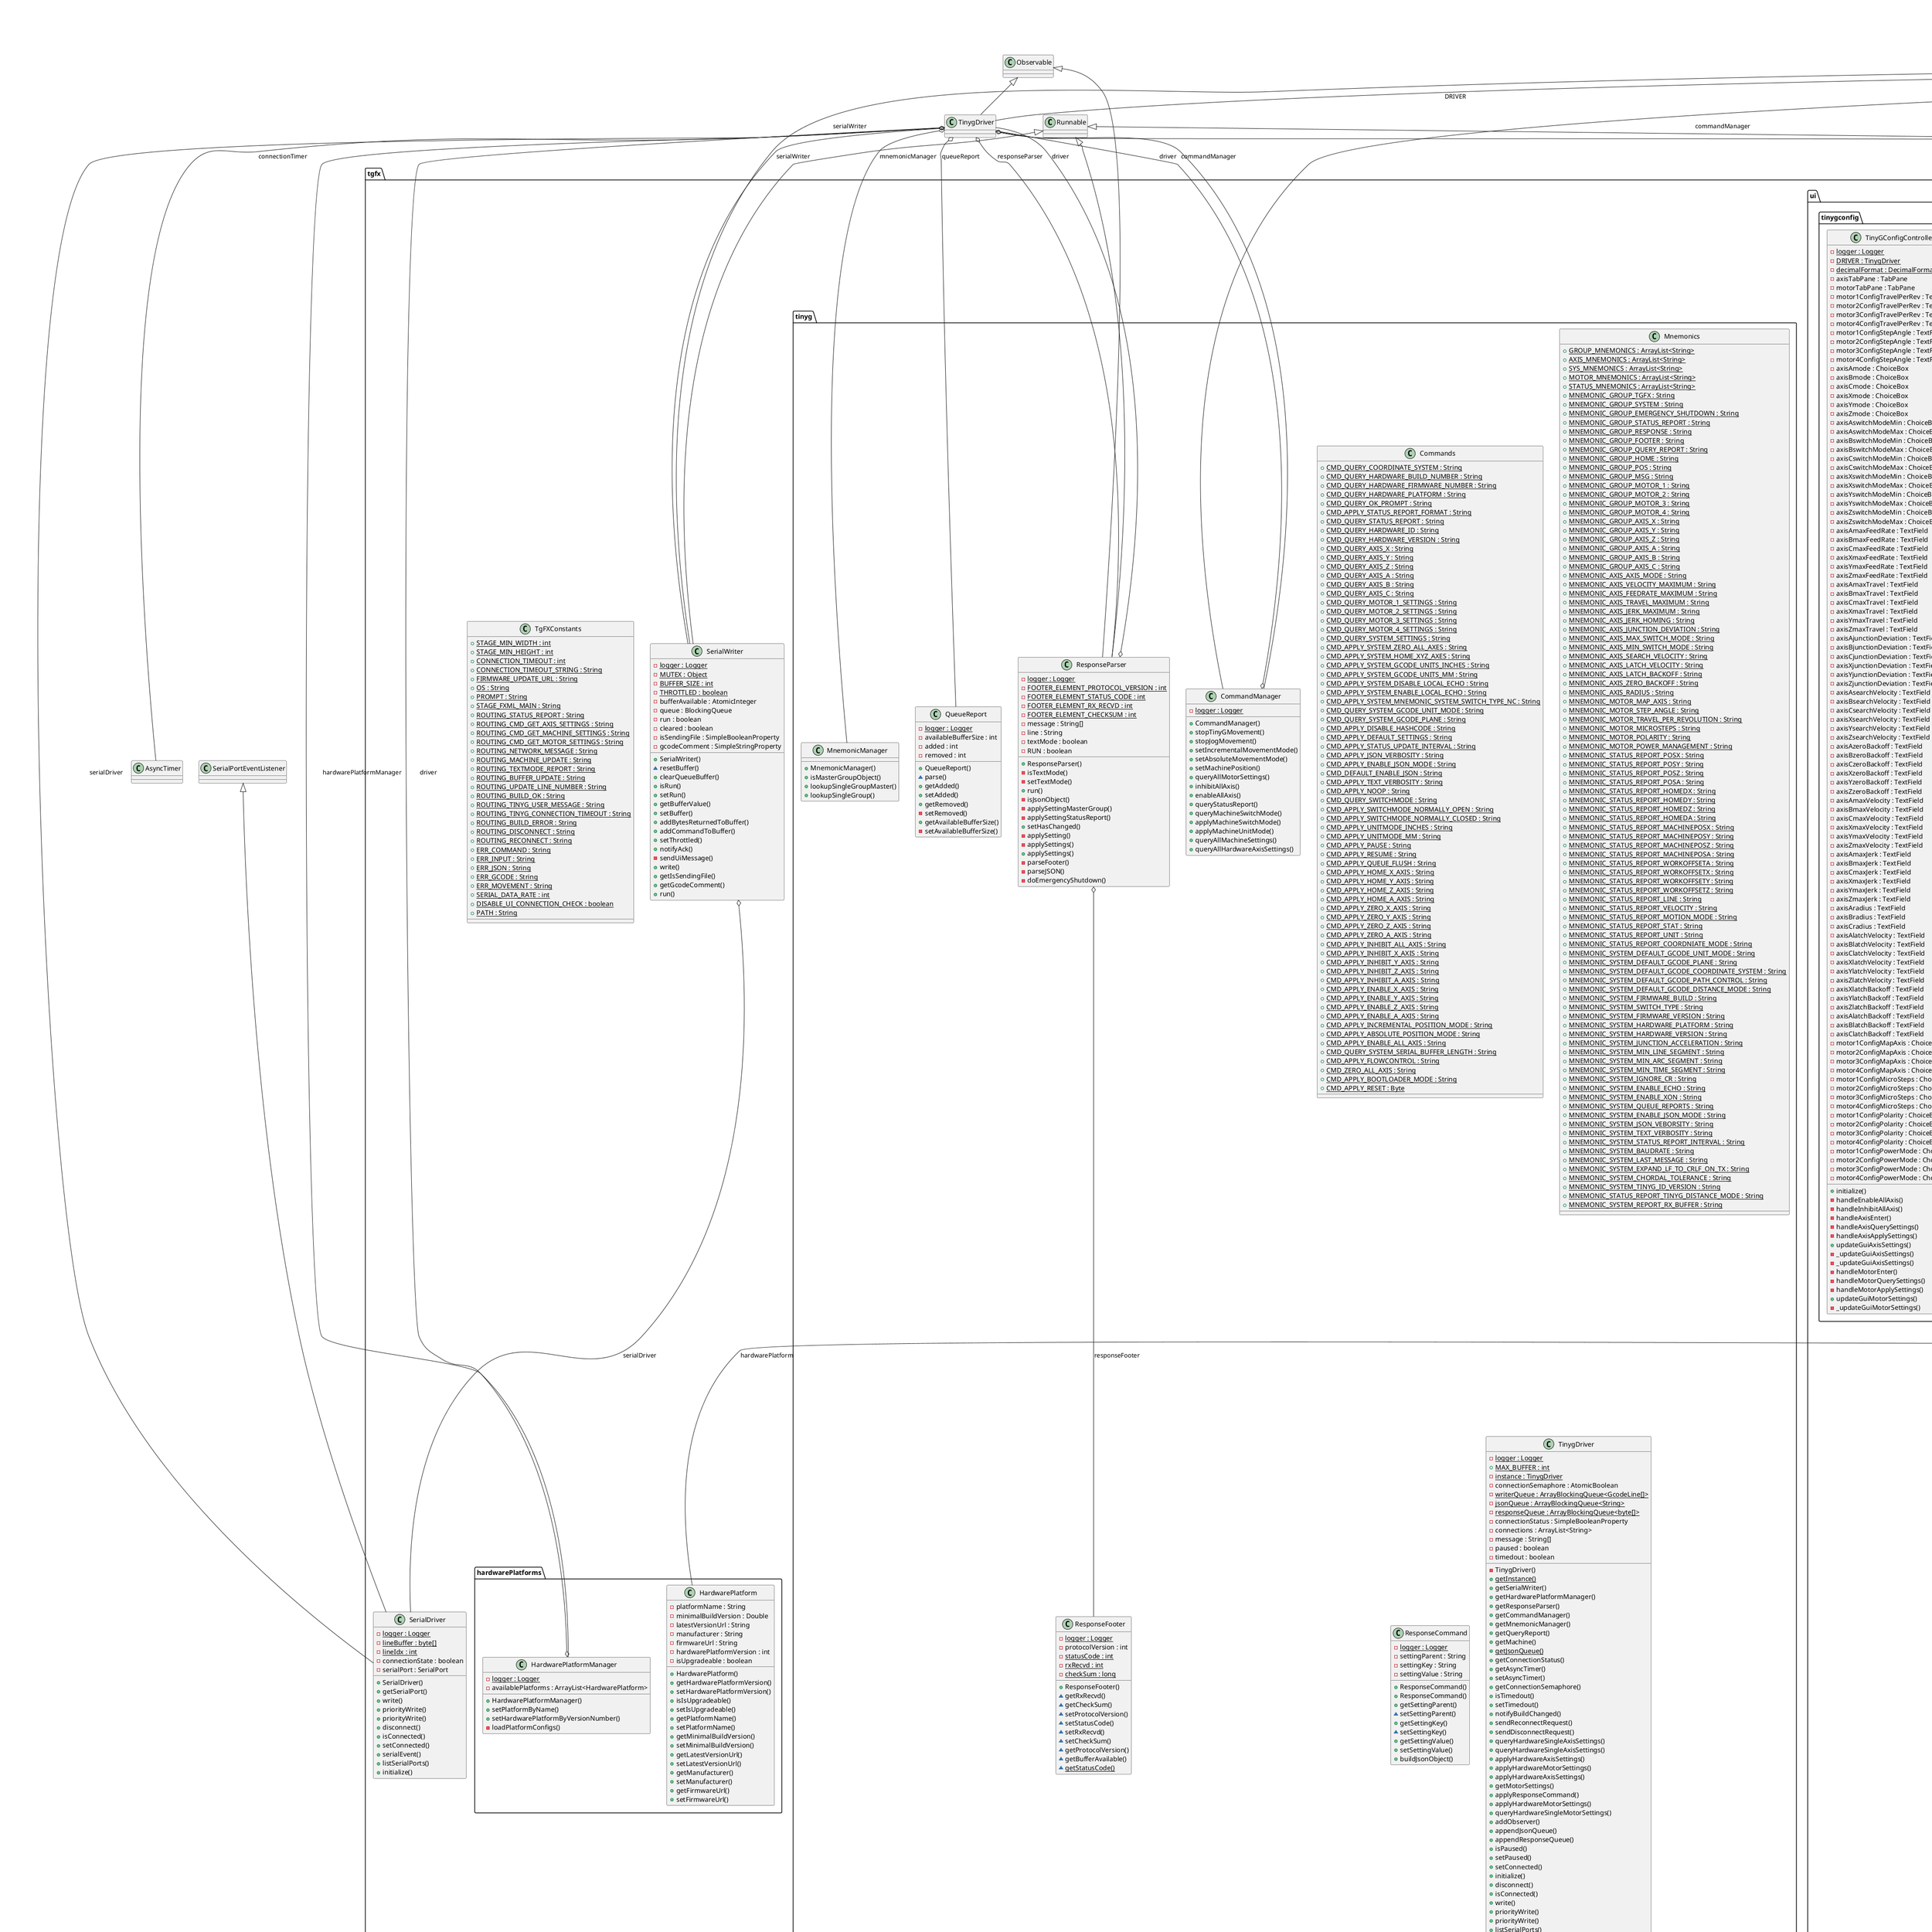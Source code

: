 @startuml

'hide members
'hide methods



'-------------------
' TGFX
'-------------------

  package tgfx {
    class MainController {
        {static} - logger : Logger
        {static} - DRIVER : TinygDriver
        {static} - MACHINE : Machine
        {static} - STRING_CONVERTER : StringConverter<Number>
        {static} - consoleText : StringProperty
        - connectionTimer : QueueUsingTimer<String>
        - delayValue : int
        - oldLineNumber : int
        - buildChecked : boolean
        - topTabPane : TabPane
        - serialPorts : ChoiceBox<String>
        - connectBtn : Button
        - consoleVBox : VBox
        ~ console : TextArea
        ~ input : TextField
        - srMomo : Label
        - srState : Label
        - srBuild : Label
        - srBuffer : Label
        - srGcodeLine : Label
        - srVer : Label
        - srUnits : Label
        - srCoord : Label
        - handleRescanSerial()
        - handleConnect()
        - gcodeProgramClicks()
        - handleGuiRefresh()
        - handleKeyPress()
        + addToQueue()
        + initialize()
        + update()
        {static} + postConsoleMessage()
        - doTinyGUserMessage()
        - doConnect()
        - doStatusReport()
        - doBuildOK()
        - doBuildError()
        - doTinyGConnectionTimeout()
        - rescanSerial()
        - onConnectActions()
        - onConnectActionsTwo()
        - onDisconnectActions()
        - startSerialWriterThread()
        - startResponseParserThread()
    }
  }


  package tgfx {
    class SerialDriver {
        {static} - logger : Logger
        {static} - lineBuffer : byte[]
        {static} - lineIdx : int
        - connectionState : boolean
        - serialPort : SerialPort
        + SerialDriver()
        + getSerialPort()
        + write()
        + priorityWrite()
        + priorityWrite()
        + disconnect()
        + isConnected()
        + setConnected()
        + serialEvent()
        + listSerialPorts()
        + initialize()
    }
  }


  package tgfx {
    class SerialWriter {
        {static} - logger : Logger
        {static} - MUTEX : Object
        {static} - BUFFER_SIZE : int
        {static} - THROTTLED : boolean
        - bufferAvailable : AtomicInteger
        - queue : BlockingQueue
        - run : boolean
        - cleared : boolean
        - isSendingFile : SimpleBooleanProperty
        - gcodeComment : SimpleStringProperty
        + SerialWriter()
        ~ resetBuffer()
        + clearQueueBuffer()
        + isRun()
        + setRun()
        + getBufferValue()
        + setBuffer()
        + addBytesReturnedToBuffer()
        + addCommandToBuffer()
        + setThrottled()
        + notifyAck()
        - sendUiMessage()
        + write()
        + getIsSendingFile()
        + getGcodeComment()
        + run()
    }
  }


  package tgfx {
    class TgFX {
        {static} - logger : Logger
        + start()
        {static} + main()
    }
  }


  package tgfx {
    class TgFXConstants {
        {static} + STAGE_MIN_WIDTH : int
        {static} + STAGE_MIN_HEIGHT : int
        {static} + CONNECTION_TIMEOUT : int
        {static} + CONNECTION_TIMEOUT_STRING : String
        {static} + FIRMWARE_UPDATE_URL : String
        {static} + OS : String
        {static} + PROMPT : String
        {static} + STAGE_FXML_MAIN : String
        {static} + ROUTING_STATUS_REPORT : String
        {static} + ROUTING_CMD_GET_AXIS_SETTINGS : String
        {static} + ROUTING_CMD_GET_MACHINE_SETTINGS : String
        {static} + ROUTING_CMD_GET_MOTOR_SETTINGS : String
        {static} + ROUTING_NETWORK_MESSAGE : String
        {static} + ROUTING_MACHINE_UPDATE : String
        {static} + ROUTING_TEXTMODE_REPORT : String
        {static} + ROUTING_BUFFER_UPDATE : String
        {static} + ROUTING_UPDATE_LINE_NUMBER : String
        {static} + ROUTING_BUILD_OK : String
        {static} + ROUTING_TINYG_USER_MESSAGE : String
        {static} + ROUTING_TINYG_CONNECTION_TIMEOUT : String
        {static} + ROUTING_BUILD_ERROR : String
        {static} + ROUTING_DISCONNECT : String
        {static} + ROUTING_RECONNECT : String
        {static} + ERR_COMMAND : String
        {static} + ERR_INPUT : String
        {static} + ERR_JSON : String
        {static} + ERR_GCODE : String
        {static} + ERR_MOVEMENT : String
        {static} + SERIAL_DATA_RATE : int
        {static} + DISABLE_UI_CONNECTION_CHECK : boolean
        {static} + PATH : String
    }
  }


  MainController -up-|> Initializable
  MainController -up-|> Observer
  MainController -up-|> QueuedTimerable
  MainController -up-|> Stage
  MainController o-- GcodeHistory : commandHistory
  MainController o-- GcodeTabController : gcodeTabController
  MainController o-- TinyGConfigController : tinygConfigTabController
  MainController o-- MachineSettingsController : machineSettingsTabController
  ResizableProperty -up-|> SimpleBooleanProperty
  Listener -up-|> InvalidationListener
  TKBoundsConfigurator -up-|> TKPulseListener
  SceneModel -up-|> ReadOnlyObjectWrapper
  ReadOnlyPropertyImpl -up-|> ReadOnlyObjectPropertyBase
  Listener -up-|> InvalidationListener
  SerialDriver -up-|> SerialPortEventListener
  SerialWriter -up-|> Runnable
  SerialWriter o-- SerialDriver : serialDriver
  TgFX -up-|> Application


'-------------------
' Hardware Platforms
'-------------------

  package tgfx {
    package tgfx.hardwarePlatforms {
      class HardwarePlatform {
          - platformName : String
          - minimalBuildVersion : Double
          - latestVersionUrl : String
          - manufacturer : String
          - firmwareUrl : String
          - hardwarePlatformVersion : int
          - isUpgradeable : boolean
          + HardwarePlatform()
          + getHardwarePlatformVersion()
          + setHardwarePlatformVersion()
          + isIsUpgradeable()
          + setIsUpgradeable()
          + getPlatformName()
          + setPlatformName()
          + getMinimalBuildVersion()
          + setMinimalBuildVersion()
          + getLatestVersionUrl()
          + setLatestVersionUrl()
          + getManufacturer()
          + setManufacturer()
          + getFirmwareUrl()
          + setFirmwareUrl()
      }
    }
  }


  package tgfx {
    package tgfx.hardwarePlatforms {
      class HardwarePlatformManager {
          {static} - logger : Logger
          - availablePlatforms : ArrayList<HardwarePlatform>
          + HardwarePlatformManager()
          + setPlatformByName()
          + setHardwarePlatformByVersionNumber()
          - loadPlatformConfigs()
      }
    }
  }


  HardwarePlatformManager o-- TinygDriver : driver


'-------------------
' RENDER
'-------------------

  package tgfx {
    package tgfx.render {
      class CNCMachinePane {
          {static} - logger : Logger
          {static} - DRIVER : TinygDriver
          {static} - MACHINE : Machine
          - cursorPoint : Circle
          - cncHeight : SimpleDoubleProperty
          - cncWidth : SimpleDoubleProperty
          - cursorVisibleBinding : BooleanExpression
          - df : DecimalFormat
          - gcodePane : StackPane
          - xPrevious : double
          - yPrevious : double
          - msgSent : boolean
          - magnification : double
          + CNCMachinePane()
          + getDraw2d()
          - getGcodePane()
          - hideOrShowCursor()
          - setFocusForJogging()
          - getNormalizedX()
          - getNormalizedY()
          + getNormalizedYasString()
          + getNormalizedXasString()
          - checkBoundsY()
          - checkBoundsX()
          + clearScreen()
          + drawLine()
          + zeroSystem()
          + resetDrawingCoords()
          - setupLayout()
          + autoScaleWorkTravelSpace()
          + getCncHeight()
          + cncHeightProperty()
          + getCncWidth()
          + cncWidthProperty()
          + getCursorVisibleBinding()
          + cursorVisibleBindingProperty()
      }
    }
  }


  package tgfx {
    package tgfx.render {
      class Draw2d {
          {static} - logger : Logger
          {static} ~ retPaint : Paint
          {static} ~ FAST : Paint
          {static} ~ TRAVERSE : Paint
          {static} - SLOWEST : Paint
          {static} - SLOW : Paint
          {static} - MEDIUM_SLOW : Paint
          {static} - MEDUIM : Paint
          {static} - FASTEST : Paint
          - MAX_MACHINE_VELOCITY : float
          {static} - stroke_weight : double
          {static} - magnification : double
          {static} - magZoomIncrement : double
          {static} - strokeIncrement : double
          {static} - firstDraw : boolean
          + Draw2d()
          + isFirstDraw()
          + setFirstDraw()
          + getMagnification()
          + setMagnification()
          - calculateStroke()
          + incrementSetStrokeWeight()
          + decrementSetStrokeWeight()
          + getStrokeWeight()
          + getLineColorFromVelocity()
      }
    }
  }


  CNCMachinePane -up-|> Pane
  CNCMachinePane o-- Draw2d : draw2d
  ShapeProperty -up-|> Runnable
  ShapeProperty -up-|> StyleableObjectProperty
  Listener -up-|> InvalidationListener
  MinPrefMaxProperty -up-|> StyleableDoubleProperty
  Listener -up-|> InvalidationListener
  InsetsProperty -up-|> ReadOnlyObjectProperty
  LazyBoundsProperty -up-|> ReadOnlyObjectProperty
  LazyTransformProperty -up-|> ReadOnlyObjectProperty
  TreeVisiblePropertyReadOnly -up-|> BooleanExpression
  FocusedProperty -up-|> ReadOnlyBooleanPropertyBase
  EffectiveOrientationProperty -up-|> ReadOnlyObjectPropertyBase
  NodeTransformation +-down- LocalToSceneTransformProperty
  LocalToSceneTransformProperty -up-|> LazyTransformProperty
  ReadOnlyObjectWrapperManualFire -up-|> ReadOnlyObjectWrapper
  ReadOnlyPropertyImpl -up-|> ReadOnlyObjectPropertyBase
  Listener -up-|> InvalidationListener


'-------------------
' Enums
'-------------------

  package tgfx {
    package tgfx.system {
      package tgfx.system.enums {
        enum AxisMode {
          DISABLE
          STANDARD
          INHIBITED
          RADIUS
          SLAVE_X
          SLAVE_Y
          SLAVE_Z
          SLAVE_XY
          SLAVE_XZ
          SLAVE_YZ
          SLAVE_XYZ
          UNKNOWN
          axisMap
          number
        }
      }
    }
  }


  package tgfx {
    package tgfx.system {
      package tgfx.system.enums {
        enum AxisName {
          X
          Y
          Z
          A
          B
          C
        }
      }
    }
  }


  package tgfx {
    package tgfx.system {
      package tgfx.system.enums {
        enum AxisType {
          LINEAR
          ROTATIONAL
        }
      }
    }
  }


  package tgfx {
    package tgfx.system {
      package tgfx.system.enums {
        enum GcodeCoordinateSystem {
          G54
          G55
          G56
          G57
          G58
          G59
        }
      }
    }
  }


  package tgfx {
    package tgfx.system {
      package tgfx.system.enums {
        enum GcodeDistanceMode {
          ABSOLUTE
          INCREMENTAL
        }
      }
    }
  }


  package tgfx {
    package tgfx.system {
      package tgfx.system.enums {
        enum GcodePathControl {
          G61
          G61POINT1
          G64
        }
      }
    }
  }


  package tgfx {
    package tgfx.system {
      package tgfx.system.enums {
        enum GcodeSelectPlane {
          XY
          XZ
          YZ
        }
      }
    }
  }


  package tgfx {
    package tgfx.system {
      package tgfx.system.enums {
        enum GcodeSelectionPlane {
          G17
          G18
          G19
        }
      }
    }
  }


  package tgfx {
    package tgfx.system {
      package tgfx.system.enums {
        enum GcodeUnitMode {
          INCHES
          MM
        }
      }
    }
  }


  package tgfx {
    package tgfx.system {
      package tgfx.system.enums {
        enum MachineState {
          RESET
          CYCLE
          STOP
          END
          RUN
          HOLD
          HOMING
          PROBE
          JOG
        }
      }
    }
  }


  package tgfx {
    package tgfx.system {
      package tgfx.system.enums {
        enum MotionMode {
          TRAVERSE
          FEED
          CW_ARC
          CCW_ARC
          CANCEL
        }
      }
    }
  }


  package tgfx {
    package tgfx.system {
      package tgfx.system.enums {
        enum SwitchMode {
          DISABLED
          HOMING_ONLY
          LIMIT_ONLY
          HOMING_AND_LIMIT
        }
      }
    }
  }


'-------------------
' SYSTEM
'-------------------

  package tgfx {
    package tgfx.system {
      class Axis {
          {static} - logger : Logger
          {static} - decimalFormat : DecimalFormat
          {static} - decimalFormatJunctionDeviation : DecimalFormat
          - motors : List<Motor>
          - currentAxisJsonObject : String
          - axisName : String
          - machinePosition : SimpleDoubleProperty
          - workPosition : SimpleDoubleProperty
          - travelMaximum : SimpleDoubleProperty
          - offset : SimpleDoubleProperty
          - feedRateMaximum : double
          - velocityMaximum : double
          - jerkMaximum : double
          - junctionDeviation : double
          - jerkHomingMaximum : double
          - radius : double
          - zeroBackoff : double
          - latchBackoff : double
          - searchVelocity : double
          - latchVelocity : float
          + Axis()
          + getCurrentAxisJsonObject()
          + setCurrentAxisJsonObject()
          + getAxisName()
          - setAxisName()
          + getAxisType()
          - setAxisType()
          + getAxisMode()
          - setAxisMode()
          + getVelocityMaximum()
          - setVelocityMaximum()
          + getFeedRateMaximum()
          - setFeedRateMaximum()
          + travelMaximumProperty()
          + getTravelMaximum()
          - setTravelMaximum()
          + getJerkMaximum()
          - setJerkMaximum()
          + getJerkHomingMaximum()
          + setJerkHomingMaximum()
          + getJunctionDeviation()
          - setJunctionDeviation()
          + getMaxSwitchMode()
          - setMaxSwitchMode()
          + getMinSwitchMode()
          - setMinSwitchMode()
          - getSwitchModeByInt()
          + getSearchVelocity()
          - setSearchVelocity()
          + getLatchVelocity()
          - setLatchVelocity()
          + getLatchBackoff()
          - setLatchBackoff()
          + getZeroBackoff()
          - setZeroBackoff()
          + getRadius()
          - setRadius()
          + getWorkPosition()
          + setWorkPosition()
          + machinePositionProperty()
          + getMachinePosition()
          + setMachinePosition()
          + offsetProperty()
          + setOffset()
          + getMotors()
          + addMotor()
          - formatDoubleValue()
          - formatFloatValue()
          - formatJunctionDeviation()
          - formatJerkMaximum()
          + applyJsonSystemSetting()
          - applyJsonSystemSetting()
          - logAxisInfo()
      }
    }
  }


  package tgfx {
    package tgfx.system {
      class CoordinateManager {
          - coordinateSystems : ArrayList<CoordinateSystem>
          + CoordinateManager()
          + getCurrentGcodeCoordinateSystem()
          + getCurrentGcodeCoordinateSystemName()
          ~ setCurrentGcodeCoordinateSystem()
          - setCurrentGcodeCoordinateSystem()
          + setCurrentGcodeCoordinateSystem()
      }
    }
  }


  package tgfx {
    package tgfx.system {
      class CoordinateSystem {
          - coordinateSystemName : StringProperty
          - coordinateNumber : int
          - coordinateNumberTgFormat : int
          - xOffset : double
          - yOffset : double
          - zOffset : double
          - aOffset : double
          - bOffset : double
          - cOffset : double
          + CoordinateSystem()
          + CoordinateSystem()
          + getGcodeCoordinateSystemProperty()
          + getCoordinateNumberMnemonic()
          + setCoordinateNumberMnemonic()
          + getCoordinateNumberByTgFormat()
          + setCoordinateNumberTgFormat()
          + setCoordinateNumber()
          + getCoordinate()
          + setCoordinate()
          + getxOffset()
          + setxOffset()
          + getyOffset()
          + setyOffset()
          + getzOffset()
          + setzOffset()
          + getaOffset()
          + setaOffset()
          + getbOffset()
          + setbOffset()
          + getcOffset()
          + setcOffset()
      }
    }
  }


  package tgfx {
    package tgfx.system {
      class Machine {
          {static} - logger : Logger
          - hardwareId : SimpleStringProperty
          - hardwareVersion : SimpleStringProperty
          - firmwareVersion : SimpleStringProperty
          - firmwareBuild : SimpleDoubleProperty
          - coordinateSystem : SimpleStringProperty
          - machineState : SimpleStringProperty
          - motionMode : SimpleStringProperty
          - gcodeUnitMode : SimpleStringProperty
          - longestTravelAxisValue : SimpleDoubleProperty
          - xjoggingIncrement : SimpleIntegerProperty
          - yjoggingIncrement : SimpleIntegerProperty
          - zjoggingIncrement : SimpleIntegerProperty
          - ajoggingIncrement : SimpleIntegerProperty
          - lineNumber : SimpleIntegerProperty
          - gcodeUnitDivision : SimpleDoubleProperty
          - velocity : SimpleDoubleProperty
          - motors : List<Motor>
          - axis : List<Axis>
          - gcodeCoordinateSystems : List<CoordinateSystem>
          - lastMessage : String
          - machineName : String
          - minSegmentTime : double
          - junctionAcceleration : float
          - minLineSegment : float
          - minArcSegment : float
          - switchType : int
          - statusReportInterval : int
          - enableAcceleration : boolean
          - enableCrOnTx : boolean
          - enableEcho : boolean
          - enableXonXoff : boolean
          - enableHashcode : boolean
          + Machine()
          + getHardwarePlatform()
          + setHardwarePlatform()
          + getGcodeCoordinateManager()
          + getLastMessage()
          + setLastMessage()
          + hardwareIdProperty()
          + getHardwareId()
          + setHardwareId()
          + hardwareVersionProperty()
          + getHardwareVersion()
          + setHardwareVersion()
          + longestTravelAxisValueProperty()
          + getLongestTravelAxisValue()
          + setLongestTravelAxisValue()
          + gcodeUnitModeProperty()
          + getGcodeUnitModeAsInt()
          + setGcodeUnitMode()
          - setGcodeUnits()
          + getGcodeUnitDivision()
          + motionModeProperty()
          + setMotionMode()
          + firmwareBuildProperty()
          + getFirmwareBuild()
          + setFirmwareBuild()
          + firmwareVersionProperty()
          + setFirmwareVersion()
          + lineNumberProperty()
          + getLineNumber()
          + setLineNumber()
          + coordinateSystemProperty()
          + getCoordinateSystemByName()
          + getCoordinateSystemByNumberMnemonic()
          + getCoordinateSystemByTgNumber()
          + setCoordinateSystem()
          + setCoordinateSystem()
          + setCoordinateSystem()
          + machineStateProperty()
          + setMachineState()
          + velocityProperty()
          + getVelocity()
          + setVelocity()
          + getMachineName()
          + setMachineName()
          + getSwitchType()
          - setSwitchType()
          + getSwitchTypeAsString()
          + getGcodeDistanceMode()
          - setGcodeDistanceMode()
          - setGcodeDistanceMode()
          + getGcodeSelectPlane()
          - setGcodeSelectPlane()
          - setGcodeSelectPlane()
          + setGcodeSelectPlane()
          + getGcodePathControl()
          - setGcodePathControl()
          - setGcodePathControl()
          + isEnableCrOnTx()
          + setEnableCrOnTx()
          + isEnableHashcode()
          + setEnableHashcode()
          + getJunctionAcceleration()
          + setJunctionAcceleration()
          + getMinArcSegment()
          + setMinArcSegment()
          + getMinLineSegment()
          + setMinLineSegment()
          + getMinSegmentTime()
          + setMinSegmentTime()
          + getJoggingIncrementByAxis()
          + getAllAxis()
          ~ getAllLinearAxis()
          - getAxisByName()
          + getAxisByName()
          + getMotors()
          + getNumberOfMotors()
          + getMotorByNumber()
          + getMotorByNumber()
          + getMotorAxis()
          + setMotorAxis()
          + getStatusReportInterval()
          + setStatusReportInterval()
          + isEnableAcceleration()
          + setEnableAcceleration()
          + isEnableEcho()
          - setEnableEcho()
          + isEnableXonXoff()
          - setEnableXonXoff()
          + applyJsonStatusReport()
          + applyJsonSystemSetting()
      }
    }
  }


  package tgfx {
    package tgfx.system {
      class Motor {
          {static} - logger : Logger
          - currentMotorJsonObject : String
          - idNumber : int
          - mapToAxis : int
          - stepAngle : float
          - travelPerRevolution : float
          - microsteps : int
          - polarity : boolean
          - powerManagement : boolean
          + Motor()
          + getCurrentMotorJsonObject()
          + setCurrentMotorJsonObject()
          + isPolarityInt()
          + isPowerManagementInt()
          + getIdNumber()
          + setIdNumber()
          + getMapToAxis()
          + setMapToAxis()
          + getMicrosteps()
          + setMicrosteps()
          - isPolarity()
          + setPolarity()
          - setPolarity()
          - isPowerManagement()
          + setPowerManagement()
          - setPowerManagement()
          + getStepAngle()
          - setStepAngle()
          + getTravelPerRevolution()
          - setTravelPerRevolution()
          + applyJsonSystemSetting()
          - applyJsonSystemSetting()
          - logMotorInfo()
      }
    }
  }


  package tgfx {
    package tgfx.system {
      enum StatusCode {
        TG_UNRECOGNIZED_COMMAND
        TG_EXPECTED_COMMAND_LETTER
        TG_BAD_NUMBER_FORMAT
        TG_INPUT_EXCEEDS_MAX_LENGTH
        TG_INPUT_VALUE_TOO_SMALL
        TG_INPUT_VALUE_TOO_LARGE
        TG_INPUT_VALUE_RANGE_ERROR
        TG_INPUT_VALUE_UNSUPPORTED
        TG_JSON_SYNTAX_ERROR
        TG_JSON_TOO_MANY_PAIRS
        TG_ZERO_LENGTH_MOVE
        TG_GCODE_BLOCK_SKIPPED
        TG_GCODE_INPUT_ERROR
        TG_GCODE_FEEDRATE_ERROR
        TG_GCODE_AXIS_WORD_MISSING
        TG_MODAL_GROUP_VIOLATION
        TG_HOMING_CYCLE_FAILED
        TG_MAX_TRAVEL_EXCEEDED
        TG_MAX_SPINDLE_SPEED_EXCEEDED
        TG_ARC_SPECIFICATION_ERROR
        statusNumber
        message
        statusType
      }
    }
  }


  Axis o-- AxisType : axisType
  Axis o-- AxisMode : axisMode
  Axis o-- SwitchMode : maxSwitchMode
  Axis o-- SwitchMode : minSwitchMode
  CoordinateManager o-- CoordinateSystem : currentGcodeCoordinateSystem
  Machine o-- CoordinateManager : coordinateManager
  Machine o-- HardwarePlatform : hardwarePlatform
  Machine o-- GcodeUnitMode : gcodeStartupUnits
  Machine o-- GcodeSelectPlane : gcodeSelectPlane
  Machine o-- CoordinateSystem : gcodeCoordinateSystem
  Machine o-- GcodePathControl : gcodePathControl
  Machine o-- GcodeDistanceMode : gcodeDistanceMode


'----------------------------
' TINYG
'----------------------------

  package tgfx {
    package tgfx.tinyg {
      class CommandManager {
          {static} - logger : Logger
          + CommandManager()
          + stopTinyGMovement()
          + stopJogMovement()
          + setIncrementalMovementMode()
          + setAbsoluteMovementMode()
          + setMachinePosition()
          + queryAllMotorSettings()
          + inhibitAllAxis()
          + enableAllAxis()
          + queryStatusReport()
          + queryMachineSwitchMode()
          + applyMachineSwitchMode()
          + applyMachineUnitMode()
          + queryAllMachineSettings()
          + queryAllHardwareAxisSettings()
      }
    }
  }


  package tgfx {
    package tgfx.tinyg {
      class Commands {
          {static} + CMD_QUERY_COORDINATE_SYSTEM : String
          {static} + CMD_QUERY_HARDWARE_BUILD_NUMBER : String
          {static} + CMD_QUERY_HARDWARE_FIRMWARE_NUMBER : String
          {static} + CMD_QUERY_HARDWARE_PLATFORM : String
          {static} + CMD_QUERY_OK_PROMPT : String
          {static} + CMD_APPLY_STATUS_REPORT_FORMAT : String
          {static} + CMD_QUERY_STATUS_REPORT : String
          {static} + CMD_QUERY_HARDWARE_ID : String
          {static} + CMD_QUERY_HARDWARE_VERSION : String
          {static} + CMD_QUERY_AXIS_X : String
          {static} + CMD_QUERY_AXIS_Y : String
          {static} + CMD_QUERY_AXIS_Z : String
          {static} + CMD_QUERY_AXIS_A : String
          {static} + CMD_QUERY_AXIS_B : String
          {static} + CMD_QUERY_AXIS_C : String
          {static} + CMD_QUERY_MOTOR_1_SETTINGS : String
          {static} + CMD_QUERY_MOTOR_2_SETTINGS : String
          {static} + CMD_QUERY_MOTOR_3_SETTINGS : String
          {static} + CMD_QUERY_MOTOR_4_SETTINGS : String
          {static} + CMD_QUERY_SYSTEM_SETTINGS : String
          {static} + CMD_APPLY_SYSTEM_ZERO_ALL_AXES : String
          {static} + CMD_APPLY_SYSTEM_HOME_XYZ_AXES : String
          {static} + CMD_APPLY_SYSTEM_GCODE_UNITS_INCHES : String
          {static} + CMD_APPLY_SYSTEM_GCODE_UNITS_MM : String
          {static} + CMD_APPLY_SYSTEM_DISABLE_LOCAL_ECHO : String
          {static} + CMD_APPLY_SYSTEM_ENABLE_LOCAL_ECHO : String
          {static} + CMD_APPLY_SYSTEM_MNEMONIC_SYSTEM_SWITCH_TYPE_NC : String
          {static} + CMD_QUERY_SYSTEM_GCODE_UNIT_MODE : String
          {static} + CMD_QUERY_SYSTEM_GCODE_PLANE : String
          {static} + CMD_APPLY_DISABLE_HASHCODE : String
          {static} + CMD_APPLY_DEFAULT_SETTINGS : String
          {static} + CMD_APPLY_STATUS_UPDATE_INTERVAL : String
          {static} + CMD_APPLY_JSON_VERBOSITY : String
          {static} + CMD_APPLY_ENABLE_JSON_MODE : String
          {static} + CMD_DEFAULT_ENABLE_JSON : String
          {static} + CMD_APPLY_TEXT_VERBOSITY : String
          {static} + CMD_APPLY_NOOP : String
          {static} + CMD_QUERY_SWITCHMODE : String
          {static} + CMD_APPLY_SWITCHMODE_NORMALLY_OPEN : String
          {static} + CMD_APPLY_SWITCHMODE_NORMALLY_CLOSED : String
          {static} + CMD_APPLY_UNITMODE_INCHES : String
          {static} + CMD_APPLY_UNITMODE_MM : String
          {static} + CMD_APPLY_PAUSE : String
          {static} + CMD_APPLY_RESUME : String
          {static} + CMD_APPLY_QUEUE_FLUSH : String
          {static} + CMD_APPLY_HOME_X_AXIS : String
          {static} + CMD_APPLY_HOME_Y_AXIS : String
          {static} + CMD_APPLY_HOME_Z_AXIS : String
          {static} + CMD_APPLY_HOME_A_AXIS : String
          {static} + CMD_APPLY_ZERO_X_AXIS : String
          {static} + CMD_APPLY_ZERO_Y_AXIS : String
          {static} + CMD_APPLY_ZERO_Z_AXIS : String
          {static} + CMD_APPLY_ZERO_A_AXIS : String
          {static} + CMD_APPLY_INHIBIT_ALL_AXIS : String
          {static} + CMD_APPLY_INHIBIT_X_AXIS : String
          {static} + CMD_APPLY_INHIBIT_Y_AXIS : String
          {static} + CMD_APPLY_INHIBIT_Z_AXIS : String
          {static} + CMD_APPLY_INHIBIT_A_AXIS : String
          {static} + CMD_APPLY_ENABLE_X_AXIS : String
          {static} + CMD_APPLY_ENABLE_Y_AXIS : String
          {static} + CMD_APPLY_ENABLE_Z_AXIS : String
          {static} + CMD_APPLY_ENABLE_A_AXIS : String
          {static} + CMD_APPLY_INCREMENTAL_POSITION_MODE : String
          {static} + CMD_APPLY_ABSOLUTE_POSITION_MODE : String
          {static} + CMD_APPLY_ENABLE_ALL_AXIS : String
          {static} + CMD_QUERY_SYSTEM_SERIAL_BUFFER_LENGTH : String
          {static} + CMD_APPLY_FLOWCONTROL : String
          {static} + CMD_ZERO_ALL_AXIS : String
          {static} + CMD_APPLY_BOOTLOADER_MODE : String
          {static} + CMD_APPLY_RESET : Byte
      }
    }
  }


  package tgfx {
    package tgfx.tinyg {
      class MnemonicManager {
          + MnemonicManager()
          + isMasterGroupObject()
          + lookupSingleGroupMaster()
          + lookupSingleGroup()
      }
    }
  }


  package tgfx {
    package tgfx.tinyg {
      class Mnemonics {
          {static} + GROUP_MNEMONICS : ArrayList<String>
          {static} + AXIS_MNEMONICS : ArrayList<String>
          {static} + SYS_MNEMONICS : ArrayList<String>
          {static} + MOTOR_MNEMONICS : ArrayList<String>
          {static} + STATUS_MNEMONICS : ArrayList<String>
          {static} + MNEMONIC_GROUP_TGFX : String
          {static} + MNEMONIC_GROUP_SYSTEM : String
          {static} + MNEMONIC_GROUP_EMERGENCY_SHUTDOWN : String
          {static} + MNEMONIC_GROUP_STATUS_REPORT : String
          {static} + MNEMONIC_GROUP_RESPONSE : String
          {static} + MNEMONIC_GROUP_FOOTER : String
          {static} + MNEMONIC_GROUP_QUERY_REPORT : String
          {static} + MNEMONIC_GROUP_HOME : String
          {static} + MNEMONIC_GROUP_POS : String
          {static} + MNEMONIC_GROUP_MSG : String
          {static} + MNEMONIC_GROUP_MOTOR_1 : String
          {static} + MNEMONIC_GROUP_MOTOR_2 : String
          {static} + MNEMONIC_GROUP_MOTOR_3 : String
          {static} + MNEMONIC_GROUP_MOTOR_4 : String
          {static} + MNEMONIC_GROUP_AXIS_X : String
          {static} + MNEMONIC_GROUP_AXIS_Y : String
          {static} + MNEMONIC_GROUP_AXIS_Z : String
          {static} + MNEMONIC_GROUP_AXIS_A : String
          {static} + MNEMONIC_GROUP_AXIS_B : String
          {static} + MNEMONIC_GROUP_AXIS_C : String
          {static} + MNEMONIC_AXIS_AXIS_MODE : String
          {static} + MNEMONIC_AXIS_VELOCITY_MAXIMUM : String
          {static} + MNEMONIC_AXIS_FEEDRATE_MAXIMUM : String
          {static} + MNEMONIC_AXIS_TRAVEL_MAXIMUM : String
          {static} + MNEMONIC_AXIS_JERK_MAXIMUM : String
          {static} + MNEMONIC_AXIS_JERK_HOMING : String
          {static} + MNEMONIC_AXIS_JUNCTION_DEVIATION : String
          {static} + MNEMONIC_AXIS_MAX_SWITCH_MODE : String
          {static} + MNEMONIC_AXIS_MIN_SWITCH_MODE : String
          {static} + MNEMONIC_AXIS_SEARCH_VELOCITY : String
          {static} + MNEMONIC_AXIS_LATCH_VELOCITY : String
          {static} + MNEMONIC_AXIS_LATCH_BACKOFF : String
          {static} + MNEMONIC_AXIS_ZERO_BACKOFF : String
          {static} + MNEMONIC_AXIS_RADIUS : String
          {static} + MNEMONIC_MOTOR_MAP_AXIS : String
          {static} + MNEMONIC_MOTOR_STEP_ANGLE : String
          {static} + MNEMONIC_MOTOR_TRAVEL_PER_REVOLUTION : String
          {static} + MNEMONIC_MOTOR_MICROSTEPS : String
          {static} + MNEMONIC_MOTOR_POLARITY : String
          {static} + MNEMONIC_MOTOR_POWER_MANAGEMENT : String
          {static} + MNEMONIC_STATUS_REPORT_POSX : String
          {static} + MNEMONIC_STATUS_REPORT_POSY : String
          {static} + MNEMONIC_STATUS_REPORT_POSZ : String
          {static} + MNEMONIC_STATUS_REPORT_POSA : String
          {static} + MNEMONIC_STATUS_REPORT_HOMEDX : String
          {static} + MNEMONIC_STATUS_REPORT_HOMEDY : String
          {static} + MNEMONIC_STATUS_REPORT_HOMEDZ : String
          {static} + MNEMONIC_STATUS_REPORT_HOMEDA : String
          {static} + MNEMONIC_STATUS_REPORT_MACHINEPOSX : String
          {static} + MNEMONIC_STATUS_REPORT_MACHINEPOSY : String
          {static} + MNEMONIC_STATUS_REPORT_MACHINEPOSZ : String
          {static} + MNEMONIC_STATUS_REPORT_MACHINEPOSA : String
          {static} + MNEMONIC_STATUS_REPORT_WORKOFFSETA : String
          {static} + MNEMONIC_STATUS_REPORT_WORKOFFSETX : String
          {static} + MNEMONIC_STATUS_REPORT_WORKOFFSETY : String
          {static} + MNEMONIC_STATUS_REPORT_WORKOFFSETZ : String
          {static} + MNEMONIC_STATUS_REPORT_LINE : String
          {static} + MNEMONIC_STATUS_REPORT_VELOCITY : String
          {static} + MNEMONIC_STATUS_REPORT_MOTION_MODE : String
          {static} + MNEMONIC_STATUS_REPORT_STAT : String
          {static} + MNEMONIC_STATUS_REPORT_UNIT : String
          {static} + MNEMONIC_STATUS_REPORT_COORDNIATE_MODE : String
          {static} + MNEMONIC_SYSTEM_DEFAULT_GCODE_UNIT_MODE : String
          {static} + MNEMONIC_SYSTEM_DEFAULT_GCODE_PLANE : String
          {static} + MNEMONIC_SYSTEM_DEFAULT_GCODE_COORDINATE_SYSTEM : String
          {static} + MNEMONIC_SYSTEM_DEFAULT_GCODE_PATH_CONTROL : String
          {static} + MNEMONIC_SYSTEM_DEFAULT_GCODE_DISTANCE_MODE : String
          {static} + MNEMONIC_SYSTEM_FIRMWARE_BUILD : String
          {static} + MNEMONIC_SYSTEM_SWITCH_TYPE : String
          {static} + MNEMONIC_SYSTEM_FIRMWARE_VERSION : String
          {static} + MNEMONIC_SYSTEM_HARDWARE_PLATFORM : String
          {static} + MNEMONIC_SYSTEM_HARDWARE_VERSION : String
          {static} + MNEMONIC_SYSTEM_JUNCTION_ACCELERATION : String
          {static} + MNEMONIC_SYSTEM_MIN_LINE_SEGMENT : String
          {static} + MNEMONIC_SYSTEM_MIN_ARC_SEGMENT : String
          {static} + MNEMONIC_SYSTEM_MIN_TIME_SEGMENT : String
          {static} + MNEMONIC_SYSTEM_IGNORE_CR : String
          {static} + MNEMONIC_SYSTEM_ENABLE_ECHO : String
          {static} + MNEMONIC_SYSTEM_ENABLE_XON : String
          {static} + MNEMONIC_SYSTEM_QUEUE_REPORTS : String
          {static} + MNEMONIC_SYSTEM_ENABLE_JSON_MODE : String
          {static} + MNEMONIC_SYSTEM_JSON_VEBORSITY : String
          {static} + MNEMONIC_SYSTEM_TEXT_VERBOSITY : String
          {static} + MNEMONIC_SYSTEM_STATUS_REPORT_INTERVAL : String
          {static} + MNEMONIC_SYSTEM_BAUDRATE : String
          {static} + MNEMONIC_SYSTEM_LAST_MESSAGE : String
          {static} + MNEMONIC_SYSTEM_EXPAND_LF_TO_CRLF_ON_TX : String
          {static} + MNEMONIC_SYSTEM_CHORDAL_TOLERANCE : String
          {static} + MNEMONIC_SYSTEM_TINYG_ID_VERSION : String
          {static} + MNEMONIC_STATUS_REPORT_TINYG_DISTANCE_MODE : String
          {static} + MNEMONIC_SYSTEM_REPORT_RX_BUFFER : String
      }
    }
  }


  package tgfx {
    package tgfx.tinyg {
      class QueueReport {
          {static} - logger : Logger
          - availableBufferSize : int
          - added : int
          - removed : int
          + QueueReport()
          ~ parse()
          + getAdded()
          + setAdded()
          + getRemoved()
          - setRemoved()
          + getAvailableBufferSize()
          - setAvailableBufferSize()
      }
    }
  }


  package tgfx {
    package tgfx.tinyg {
      class ResponseCommand {
          {static} - logger : Logger
          - settingParent : String
          - settingKey : String
          - settingValue : String
          + ResponseCommand()
          + ResponseCommand()
          + getSettingParent()
          ~ setSettingParent()
          + getSettingKey()
          ~ setSettingKey()
          + getSettingValue()
          + setSettingValue()
          + buildJsonObject()
      }
    }
  }


  package tgfx {
    package tgfx.tinyg {
      class ResponseFooter {
          {static} - logger : Logger
          - protocolVersion : int
          {static} - statusCode : int
          {static} - rxRecvd : int
          {static} - checkSum : long
          + ResponseFooter()
          ~ getRxRecvd()
          ~ getCheckSum()
          ~ setProtocolVersion()
          ~ setStatusCode()
          ~ setRxRecvd()
          ~ setCheckSum()
          ~ getProtocolVersion()
          ~ getBufferAvailable()
          {static} ~ getStatusCode()
      }
    }
  }


  package tgfx {
    package tgfx.tinyg {
      class ResponseParser {
          {static} - logger : Logger
          {static} - FOOTER_ELEMENT_PROTOCOL_VERSION : int
          {static} - FOOTER_ELEMENT_STATUS_CODE : int
          {static} - FOOTER_ELEMENT_RX_RECVD : int
          {static} - FOOTER_ELEMENT_CHECKSUM : int
          - message : String[]
          - line : String
          - textMode : boolean
          - RUN : boolean
          + ResponseParser()
          - isTextMode()
          - setTextMode()
          + run()
          - isJsonObject()
          - applySettingMasterGroup()
          - applySettingStatusReport()
          + setHasChanged()
          - applySetting()
          - applySettings()
          + applySettings()
          - parseFooter()
          - parseJSON()
          - doEmergencyShutdown()
      }
    }
  }


  package tgfx {
    package tgfx.tinyg {
      class TinygDriver {
          {static} - logger : Logger
          {static} + MAX_BUFFER : int
          {static} - instance : TinygDriver
          - connectionSemaphore : AtomicBoolean
          {static} - writerQueue : ArrayBlockingQueue<GcodeLine[]>
          {static} - jsonQueue : ArrayBlockingQueue<String>
          {static} - responseQueue : ArrayBlockingQueue<byte[]>
          - connectionStatus : SimpleBooleanProperty
          - connections : ArrayList<String>
          - message : String[]
          - paused : boolean
          - timedout : boolean
          - TinygDriver()
          {static} + getInstance()
          + getSerialWriter()
          + getHardwarePlatformManager()
          + getResponseParser()
          + getCommandManager()
          + getMnemonicManager()
          + getQueryReport()
          + getMachine()
          {static} + getJsonQueue()
          + getConnectionStatus()
          + getAsyncTimer()
          + setAsyncTimer()
          + getConnectionSemaphore()
          + isTimedout()
          + setTimedout()
          + notifyBuildChanged()
          + sendReconnectRequest()
          + sendDisconnectRequest()
          + queryHardwareSingleAxisSettings()
          + queryHardwareSingleAxisSettings()
          + applyHardwareAxisSettings()
          + applyHardwareMotorSettings()
          + applyHardwareAxisSettings()
          + getMotorSettings()
          + applyResponseCommand()
          + applyHardwareMotorSettings()
          + queryHardwareSingleMotorSettings()
          + addObserver()
          + appendJsonQueue()
          + appendResponseQueue()
          + isPaused()
          + setPaused()
          + setConnected()
          + initialize()
          + disconnect()
          + isConnected()
          + write()
          + priorityWrite()
          + priorityWrite()
          + listSerialPorts()
          + getPortName()
          + getInternalAllAxis()
      }
    }
  }


  CommandManager o-- TinygDriver : driver
  ResponseParser -up-|> Runnable
  ResponseParser -up-|> Observable
  ResponseParser o-- TinygDriver : driver
  ResponseParser o-- ResponseFooter : responseFooter
  TinygDriver -up-|> Observable
  TinygDriver o-- SerialDriver : serialDriver
  TinygDriver o-- HardwarePlatformManager : hardwarePlatformManager
  TinygDriver o-- ResponseParser : responseParser
  TinygDriver o-- SerialWriter : serialWriter
  TinygDriver o-- MnemonicManager : mnemonicManager
  TinygDriver o-- CommandManager : commandManager
  TinygDriver o-- QueueReport : queueReport
  TinygDriver o-- Machine : machine
  TinygDriver o-- AsyncTimer : connectionTimer


'-------------------
' UI Firmware
'-------------------

  package tgfx {
    package tgfx.ui.firmware {
      class FirmwareUpdaterController {
          {static} - logger : Logger
          {static} - DRIVER : TinygDriver
          {static} - MACHINE : Machine
          {static} - firmwareVersion : Label
          - hwVersion : Label
          - buildNumb : Label
          - hardwareId : Label
          - latestFirmwareBuild : Label
          - currentFirmwareVersionLabel : Label
          {static} - handleUpdateFirmware : Button
          {static} - avrdudePath : String
          {static} - avrconfigPath : String
          - _currentVersionString : SimpleDoubleProperty
          {static} ~ platformSetup : HashMap<String, String>
          {static} - updateFirmware()
          {static} - toggleUpdateFirmwareButton()
          {static} + handleUpdateFirmware()
          - checkFirmwareUpdate()
          + initialize()
          {static} - enterBootloaderMode()
      }
    }
  }


  FirmwareUpdaterController -up-|> Initializable


'-------------------
' UI gcode
'-------------------

  package tgfx {
    package tgfx.ui.gcode {
      class GcodeHistory {
          {static} - logger : Logger
          - commandHistory : ArrayList<String>
          - commandIndex : int
          + GcodeHistory()
          + addCommandToHistory()
          + clearCommandHistory()
          + getNextHistoryCommand()
          + getPreviousHistoryCommand()
      }
    }
  }


  package tgfx {
    package tgfx.ui.gcode {
      class GcodeLine {
          {static} - logger : Logger
          - codeLine : SimpleStringProperty
          - gcodeLineNumber : int
          ~ GcodeLine()
          + getGcodeLineNumber()
          + getCodeLine()
          + getGcodeLineJsonified()
      }
    }
  }


  package tgfx {
    package tgfx.ui.gcode {
      class GcodeTabController {
          {static} - logger : Logger
          {static} - BAD_BYTES : byte[]
          {static} - TRAVERSE_FEED_RATE : double
          {static} - NUDGE_FEED_RATE : double
          - feedRatePercentage : double
          - timeStartDt : Date
          - totalGcodeLines : int
          - buildDate : String
          - buildNumber : int
          - scaleAmount : double
          - jogDial : double
          - zScale : float
          - taskActive : boolean
          - isKeyPressed : boolean
          - isSendingFile : SimpleBooleanProperty
          - cncMachineVisible : SimpleBooleanProperty
          - gcodeStatusMessageValue : SimpleStringProperty
          - gcodeStatusMessageVisible : SimpleBooleanProperty
          - timeElapsed : SimpleStringProperty
          - timeLeft : SimpleStringProperty
          - xPosition : SimpleStringProperty
          - yPosition : SimpleStringProperty
          - data : ObservableList<GcodeLine>
          - gcodeTabHbox : HBox
          - gcodeView : TableView<GcodeLine>
          - gcodeCol : TableColumn<GcodeLine, String>
          - pauseResumeBtn : Button
          - gcodePane : StackPane
          - coordLocationGridPane : GridPane
          - timeElapsedTxt : Text
          - timeLeftTxt : Text
          - xAxisLocationTxt : Text
          - yAxisLocationTxt : Text
          - gcodeStatusMessageTxt : Text
          - lcdGauges : VBox
          - xLcd : Gauge
          - yLcd : Gauge
          - zLcd : Gauge
          - aLcd : Gauge
          - velLcd : Gauge
          - handleHomeXYZ()
          - handleHomeAxisClick()
          - handleZeroAxisClick()
          - handleDroMouseClick()
          - handleZeroSystem()
          - handlePauseResume()
          - handleClearScreen()
          - handleReset()
          - handleStop()
          - handleOpenFile()
          - handleRunFile()
          + initialize()
          - getLcdByAxisName()
          - fileSenderTask()
          + getCncMachinePane()
          - isTaskActive()
          + setTaskActive()
          + isSendingFile()
          + setGcodeText()
          + hideGcodeText()
          + drawCanvasUpdate()
          - drawTable()
          - normalizeGcodeLine()
          - handleMaxHeightChange()
          - handleMaxWidthChange()
          - getScale()
          + setCNCMachineVisible()
          + setIsFileSending()
          + updateProgress()
      }
    }
  }


  GcodeTabController -up-|> Initializable
  GcodeTabController o-- TinygDriver : DRIVER
  GcodeTabController o-- Machine : machine
  GcodeTabController o-- SerialWriter : serialWriter
  GcodeTabController o-- CommandManager : commandManager
  GcodeTabController o-- CNCMachinePane : cncMachinePane



'-------------------
' UI MACHINESETTINGS
'-------------------


  package tgfx {
    package tgfx.ui.machinesettings {
      class MachineSettingsController {
          {static} - logger : Logger
          - decimalFormat : DecimalFormat
          - configsListView : ListView<String>
          - machineSwitchType : ChoiceBox
          - machineUnitMode : ChoiceBox
          - loadButton : Button
          - configProgress : ProgressBar
          + updateGuiMachineSettings()
          + initialize()
          - populateConfigFiles()
          - handleSaveCurrentSettings()
          - handleImportConfig()
          - writeConfigValue()
          - getElementCount()
          - handleLoadConfig()
          - handleApplyMachineSettings()
          - handleQueryMachineSettings()
          ~ handleApplyDefaultSettings()
          - checkConectedMessage()
      }
    }
  }


  MachineSettingsController -up-|> Initializable



'-------------------
' UI TgFXSettings
'-------------------

  package tgfx {
    package tgfx.ui.tgfxsettings {
      class TgfxSettingsController {
          {static} - logger : Logger
          {static} - drawPreview : boolean
          - tgfxBuildNumber : Label
          - tgfxBuildDate : Label
          - tgfxVersion : Label
          - settingDrawBtn : ToggleButton
          {static} + settingDebugBtn : ToggleButton
          - handleTogglePreview()
          {static} + isDrawPreview()
          - setDrawPreview()
          + initialize()
      }
    }
  }


  TgfxSettingsController -up-|> Initializable


'-------------------
' UI TINYGCONFIG
'-------------------

  package tgfx {
    package tgfx.ui.tinygconfig {
      class TinyGConfigController {
          {static} - logger : Logger
          {static} - DRIVER : TinygDriver
          {static} - decimalFormat : DecimalFormat
          - axisTabPane : TabPane
          - motorTabPane : TabPane
          - motor1ConfigTravelPerRev : TextField
          - motor2ConfigTravelPerRev : TextField
          - motor3ConfigTravelPerRev : TextField
          - motor4ConfigTravelPerRev : TextField
          - motor1ConfigStepAngle : TextField
          - motor2ConfigStepAngle : TextField
          - motor3ConfigStepAngle : TextField
          - motor4ConfigStepAngle : TextField
          - axisAmode : ChoiceBox
          - axisBmode : ChoiceBox
          - axisCmode : ChoiceBox
          - axisXmode : ChoiceBox
          - axisYmode : ChoiceBox
          - axisZmode : ChoiceBox
          - axisAswitchModeMin : ChoiceBox
          - axisAswitchModeMax : ChoiceBox
          - axisBswitchModeMin : ChoiceBox
          - axisBswitchModeMax : ChoiceBox
          - axisCswitchModeMin : ChoiceBox
          - axisCswitchModeMax : ChoiceBox
          - axisXswitchModeMin : ChoiceBox
          - axisXswitchModeMax : ChoiceBox
          - axisYswitchModeMin : ChoiceBox
          - axisYswitchModeMax : ChoiceBox
          - axisZswitchModeMin : ChoiceBox
          - axisZswitchModeMax : ChoiceBox
          - axisAmaxFeedRate : TextField
          - axisBmaxFeedRate : TextField
          - axisCmaxFeedRate : TextField
          - axisXmaxFeedRate : TextField
          - axisYmaxFeedRate : TextField
          - axisZmaxFeedRate : TextField
          - axisAmaxTravel : TextField
          - axisBmaxTravel : TextField
          - axisCmaxTravel : TextField
          - axisXmaxTravel : TextField
          - axisYmaxTravel : TextField
          - axisZmaxTravel : TextField
          - axisAjunctionDeviation : TextField
          - axisBjunctionDeviation : TextField
          - axisCjunctionDeviation : TextField
          - axisXjunctionDeviation : TextField
          - axisYjunctionDeviation : TextField
          - axisZjunctionDeviation : TextField
          - axisAsearchVelocity : TextField
          - axisBsearchVelocity : TextField
          - axisCsearchVelocity : TextField
          - axisXsearchVelocity : TextField
          - axisYsearchVelocity : TextField
          - axisZsearchVelocity : TextField
          - axisAzeroBackoff : TextField
          - axisBzeroBackoff : TextField
          - axisCzeroBackoff : TextField
          - axisXzeroBackoff : TextField
          - axisYzeroBackoff : TextField
          - axisZzeroBackoff : TextField
          - axisAmaxVelocity : TextField
          - axisBmaxVelocity : TextField
          - axisCmaxVelocity : TextField
          - axisXmaxVelocity : TextField
          - axisYmaxVelocity : TextField
          - axisZmaxVelocity : TextField
          - axisAmaxJerk : TextField
          - axisBmaxJerk : TextField
          - axisCmaxJerk : TextField
          - axisXmaxJerk : TextField
          - axisYmaxJerk : TextField
          - axisZmaxJerk : TextField
          - axisAradius : TextField
          - axisBradius : TextField
          - axisCradius : TextField
          - axisAlatchVelocity : TextField
          - axisBlatchVelocity : TextField
          - axisClatchVelocity : TextField
          - axisXlatchVelocity : TextField
          - axisYlatchVelocity : TextField
          - axisZlatchVelocity : TextField
          - axisXlatchBackoff : TextField
          - axisYlatchBackoff : TextField
          - axisZlatchBackoff : TextField
          - axisAlatchBackoff : TextField
          - axisBlatchBackoff : TextField
          - axisClatchBackoff : TextField
          - motor1ConfigMapAxis : ChoiceBox
          - motor2ConfigMapAxis : ChoiceBox
          - motor3ConfigMapAxis : ChoiceBox
          - motor4ConfigMapAxis : ChoiceBox
          - motor1ConfigMicroSteps : ChoiceBox
          - motor2ConfigMicroSteps : ChoiceBox
          - motor3ConfigMicroSteps : ChoiceBox
          - motor4ConfigMicroSteps : ChoiceBox
          - motor1ConfigPolarity : ChoiceBox
          - motor2ConfigPolarity : ChoiceBox
          - motor3ConfigPolarity : ChoiceBox
          - motor4ConfigPolarity : ChoiceBox
          - motor1ConfigPowerMode : ChoiceBox
          - motor2ConfigPowerMode : ChoiceBox
          - motor3ConfigPowerMode : ChoiceBox
          - motor4ConfigPowerMode : ChoiceBox
          + initialize()
          - handleEnableAllAxis()
          - handleInhibitAllAxis()
          - handleAxisEnter()
          - handleAxisQuerySettings()
          - handleAxisApplySettings()
          + updateGuiAxisSettings()
          - _updateGuiAxisSettings()
          - _updateGuiAxisSettings()
          - handleMotorEnter()
          - handleMotorQuerySettings()
          - handleMotorApplySettings()
          + updateGuiMotorSettings()
          - _updateGuiMotorSettings()
      }
    }
  }


  TinyGConfigController -up-|> Initializable


@enduml
